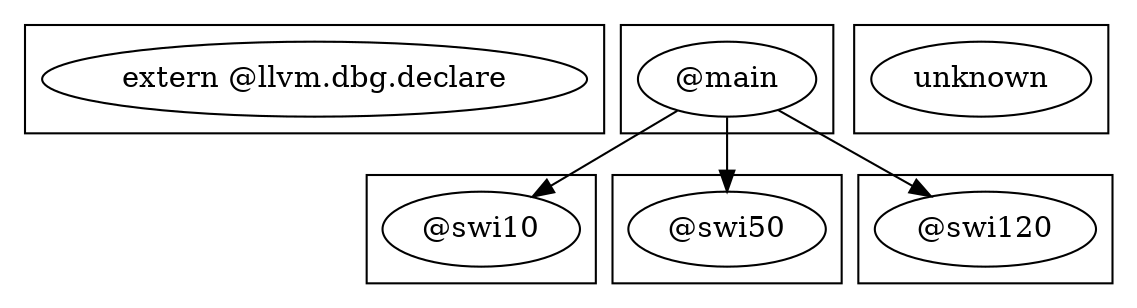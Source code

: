 digraph {
    subgraph cluster_0 {
        1337 [label="extern @llvm.dbg.declare"];
    }
    subgraph cluster_1 {
        1320 [label="@main"];
    }
    subgraph cluster_2 {
        1254 [label="@swi10"];
    }
    subgraph cluster_3 {
        988 [label="@swi50"];
    }
    subgraph cluster_4 {
        1 [label="@swi120"];
    }
    subgraph cluster_5 {
        -100 [label=unknown];
    }
    1320 -> 1 [label=""];
    1320 -> 988 [label=""];
    1320 -> 1254 [label=""];
}